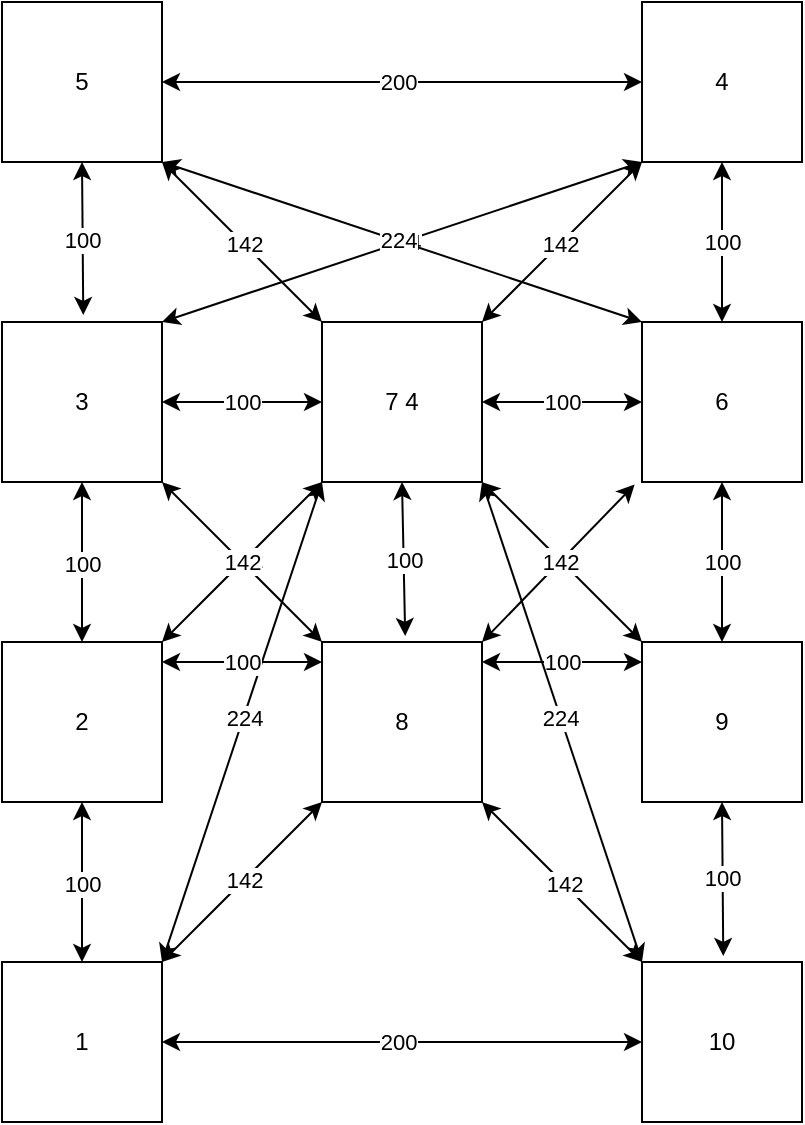 <mxfile version="24.4.10" type="github">
  <diagram name="Страница — 1" id="DIJlp7tnzuS37XVsPfIc">
    <mxGraphModel dx="1982" dy="654" grid="1" gridSize="10" guides="1" tooltips="1" connect="1" arrows="1" fold="1" page="1" pageScale="1" pageWidth="827" pageHeight="1169" math="0" shadow="0">
      <root>
        <mxCell id="0" />
        <mxCell id="1" parent="0" />
        <mxCell id="M3KhHOgO-HuE98DU4ReT-1" value="3" style="whiteSpace=wrap;html=1;aspect=fixed;" parent="1" vertex="1">
          <mxGeometry x="-680" y="200" width="80" height="80" as="geometry" />
        </mxCell>
        <mxCell id="M3KhHOgO-HuE98DU4ReT-2" value="5" style="whiteSpace=wrap;html=1;aspect=fixed;" parent="1" vertex="1">
          <mxGeometry x="-680" y="40" width="80" height="80" as="geometry" />
        </mxCell>
        <mxCell id="M3KhHOgO-HuE98DU4ReT-3" value="6" style="whiteSpace=wrap;html=1;aspect=fixed;" parent="1" vertex="1">
          <mxGeometry x="-360" y="200" width="80" height="80" as="geometry" />
        </mxCell>
        <mxCell id="M3KhHOgO-HuE98DU4ReT-4" value="1" style="whiteSpace=wrap;html=1;aspect=fixed;" parent="1" vertex="1">
          <mxGeometry x="-680" y="520" width="80" height="80" as="geometry" />
        </mxCell>
        <mxCell id="M3KhHOgO-HuE98DU4ReT-5" value="7 4" style="whiteSpace=wrap;html=1;aspect=fixed;" parent="1" vertex="1">
          <mxGeometry x="-520" y="200" width="80" height="80" as="geometry" />
        </mxCell>
        <mxCell id="M3KhHOgO-HuE98DU4ReT-6" value="10" style="whiteSpace=wrap;html=1;aspect=fixed;" parent="1" vertex="1">
          <mxGeometry x="-360" y="520" width="80" height="80" as="geometry" />
        </mxCell>
        <mxCell id="M3KhHOgO-HuE98DU4ReT-7" value="4" style="whiteSpace=wrap;html=1;aspect=fixed;" parent="1" vertex="1">
          <mxGeometry x="-360" y="40" width="80" height="80" as="geometry" />
        </mxCell>
        <mxCell id="1uYi_ieeCgbg2i5ZVmK_-13" value="100" style="endArrow=classic;startArrow=classic;html=1;rounded=0;exitX=0.5;exitY=0;exitDx=0;exitDy=0;entryX=0.5;entryY=1;entryDx=0;entryDy=0;" parent="1" source="M3KhHOgO-HuE98DU4ReT-3" target="M3KhHOgO-HuE98DU4ReT-7" edge="1">
          <mxGeometry x="0.016" width="50" height="50" relative="1" as="geometry">
            <mxPoint x="-630" y="290" as="sourcePoint" />
            <mxPoint x="-630" y="210" as="targetPoint" />
            <mxPoint as="offset" />
          </mxGeometry>
        </mxCell>
        <mxCell id="1uYi_ieeCgbg2i5ZVmK_-14" value="100" style="endArrow=classic;startArrow=classic;html=1;rounded=0;exitX=0.5;exitY=0;exitDx=0;exitDy=0;entryX=0.5;entryY=1;entryDx=0;entryDy=0;" parent="1" source="MsNE0pX02MUaJKzahq33-3" target="M3KhHOgO-HuE98DU4ReT-3" edge="1">
          <mxGeometry width="50" height="50" relative="1" as="geometry">
            <mxPoint x="-620" y="300" as="sourcePoint" />
            <mxPoint x="-620" y="220" as="targetPoint" />
          </mxGeometry>
        </mxCell>
        <mxCell id="MsNE0pX02MUaJKzahq33-1" value="8" style="whiteSpace=wrap;html=1;aspect=fixed;" parent="1" vertex="1">
          <mxGeometry x="-520" y="360" width="80" height="80" as="geometry" />
        </mxCell>
        <mxCell id="MsNE0pX02MUaJKzahq33-2" value="2" style="whiteSpace=wrap;html=1;aspect=fixed;" parent="1" vertex="1">
          <mxGeometry x="-680" y="360" width="80" height="80" as="geometry" />
        </mxCell>
        <mxCell id="MsNE0pX02MUaJKzahq33-3" value="9" style="whiteSpace=wrap;html=1;aspect=fixed;" parent="1" vertex="1">
          <mxGeometry x="-360" y="360" width="80" height="80" as="geometry" />
        </mxCell>
        <mxCell id="MsNE0pX02MUaJKzahq33-7" value="100" style="endArrow=classic;startArrow=classic;html=1;rounded=0;exitX=0.5;exitY=1;exitDx=0;exitDy=0;entryX=0.508;entryY=-0.044;entryDx=0;entryDy=0;entryPerimeter=0;" parent="1" source="M3KhHOgO-HuE98DU4ReT-2" target="M3KhHOgO-HuE98DU4ReT-1" edge="1">
          <mxGeometry x="0.016" width="50" height="50" relative="1" as="geometry">
            <mxPoint x="-514" y="169" as="sourcePoint" />
            <mxPoint x="-590" y="170" as="targetPoint" />
            <mxPoint as="offset" />
          </mxGeometry>
        </mxCell>
        <mxCell id="MsNE0pX02MUaJKzahq33-9" value="100" style="endArrow=classic;startArrow=classic;html=1;rounded=0;exitX=0.5;exitY=1;exitDx=0;exitDy=0;entryX=0.5;entryY=0;entryDx=0;entryDy=0;" parent="1" source="MsNE0pX02MUaJKzahq33-2" target="M3KhHOgO-HuE98DU4ReT-4" edge="1">
          <mxGeometry x="0.016" width="50" height="50" relative="1" as="geometry">
            <mxPoint x="-620" y="220" as="sourcePoint" />
            <mxPoint x="-619" y="246" as="targetPoint" />
            <mxPoint as="offset" />
          </mxGeometry>
        </mxCell>
        <mxCell id="MsNE0pX02MUaJKzahq33-10" value="142" style="endArrow=classic;startArrow=classic;html=1;rounded=0;exitX=1;exitY=0;exitDx=0;exitDy=0;entryX=0;entryY=1;entryDx=0;entryDy=0;" parent="1" source="M3KhHOgO-HuE98DU4ReT-4" target="MsNE0pX02MUaJKzahq33-1" edge="1">
          <mxGeometry x="0.016" width="50" height="50" relative="1" as="geometry">
            <mxPoint x="-610" y="230" as="sourcePoint" />
            <mxPoint x="-609" y="256" as="targetPoint" />
            <mxPoint as="offset" />
          </mxGeometry>
        </mxCell>
        <mxCell id="MsNE0pX02MUaJKzahq33-11" value="142" style="endArrow=classic;startArrow=classic;html=1;rounded=0;exitX=1;exitY=1;exitDx=0;exitDy=0;entryX=0;entryY=0;entryDx=0;entryDy=0;" parent="1" source="MsNE0pX02MUaJKzahq33-1" target="M3KhHOgO-HuE98DU4ReT-6" edge="1">
          <mxGeometry x="0.016" width="50" height="50" relative="1" as="geometry">
            <mxPoint x="-590" y="490" as="sourcePoint" />
            <mxPoint x="-512" y="486" as="targetPoint" />
            <mxPoint as="offset" />
          </mxGeometry>
        </mxCell>
        <mxCell id="MsNE0pX02MUaJKzahq33-15" value="100" style="endArrow=classic;startArrow=classic;html=1;rounded=0;exitX=0.5;exitY=1;exitDx=0;exitDy=0;entryX=0.5;entryY=0;entryDx=0;entryDy=0;" parent="1" source="M3KhHOgO-HuE98DU4ReT-1" target="MsNE0pX02MUaJKzahq33-2" edge="1">
          <mxGeometry x="0.016" width="50" height="50" relative="1" as="geometry">
            <mxPoint x="-630" y="170" as="sourcePoint" />
            <mxPoint x="-629" y="206" as="targetPoint" />
            <mxPoint as="offset" />
          </mxGeometry>
        </mxCell>
        <mxCell id="MsNE0pX02MUaJKzahq33-17" value="100" style="endArrow=classic;startArrow=classic;html=1;rounded=0;exitX=0.508;exitY=-0.038;exitDx=0;exitDy=0;entryX=0.5;entryY=1;entryDx=0;entryDy=0;exitPerimeter=0;" parent="1" source="M3KhHOgO-HuE98DU4ReT-6" target="MsNE0pX02MUaJKzahq33-3" edge="1">
          <mxGeometry width="50" height="50" relative="1" as="geometry">
            <mxPoint x="-310" y="370" as="sourcePoint" />
            <mxPoint x="-310" y="290" as="targetPoint" />
          </mxGeometry>
        </mxCell>
        <mxCell id="MsNE0pX02MUaJKzahq33-18" value="142" style="endArrow=classic;startArrow=classic;html=1;rounded=0;exitX=1;exitY=1;exitDx=0;exitDy=0;entryX=0;entryY=0;entryDx=0;entryDy=0;" parent="1" source="M3KhHOgO-HuE98DU4ReT-2" target="M3KhHOgO-HuE98DU4ReT-5" edge="1">
          <mxGeometry x="0.016" width="50" height="50" relative="1" as="geometry">
            <mxPoint x="-630" y="130" as="sourcePoint" />
            <mxPoint x="-629" y="206" as="targetPoint" />
            <mxPoint as="offset" />
          </mxGeometry>
        </mxCell>
        <mxCell id="MsNE0pX02MUaJKzahq33-19" value="142" style="endArrow=classic;startArrow=classic;html=1;rounded=0;exitX=0;exitY=1;exitDx=0;exitDy=0;entryX=1;entryY=0;entryDx=0;entryDy=0;" parent="1" source="M3KhHOgO-HuE98DU4ReT-7" target="M3KhHOgO-HuE98DU4ReT-5" edge="1">
          <mxGeometry x="0.016" width="50" height="50" relative="1" as="geometry">
            <mxPoint x="-590" y="90" as="sourcePoint" />
            <mxPoint x="-513" y="248" as="targetPoint" />
            <mxPoint as="offset" />
          </mxGeometry>
        </mxCell>
        <mxCell id="MsNE0pX02MUaJKzahq33-20" value="100" style="endArrow=classic;startArrow=classic;html=1;rounded=0;exitX=0.5;exitY=1;exitDx=0;exitDy=0;entryX=0.52;entryY=-0.038;entryDx=0;entryDy=0;entryPerimeter=0;" parent="1" source="M3KhHOgO-HuE98DU4ReT-5" target="MsNE0pX02MUaJKzahq33-1" edge="1">
          <mxGeometry x="0.016" width="50" height="50" relative="1" as="geometry">
            <mxPoint x="-350" y="90" as="sourcePoint" />
            <mxPoint x="-430" y="250" as="targetPoint" />
            <mxPoint as="offset" />
          </mxGeometry>
        </mxCell>
        <mxCell id="MsNE0pX02MUaJKzahq33-21" value="100" style="endArrow=classic;startArrow=classic;html=1;rounded=0;exitX=0;exitY=0.5;exitDx=0;exitDy=0;entryX=1;entryY=0.5;entryDx=0;entryDy=0;" parent="1" source="M3KhHOgO-HuE98DU4ReT-5" target="M3KhHOgO-HuE98DU4ReT-1" edge="1">
          <mxGeometry x="0.012" width="50" height="50" relative="1" as="geometry">
            <mxPoint x="-630" y="130" as="sourcePoint" />
            <mxPoint x="-629" y="206" as="targetPoint" />
            <mxPoint as="offset" />
          </mxGeometry>
        </mxCell>
        <mxCell id="MsNE0pX02MUaJKzahq33-22" value="200" style="endArrow=classic;startArrow=classic;html=1;rounded=0;exitX=0;exitY=0.5;exitDx=0;exitDy=0;entryX=1;entryY=0.5;entryDx=0;entryDy=0;" parent="1" source="M3KhHOgO-HuE98DU4ReT-7" target="M3KhHOgO-HuE98DU4ReT-2" edge="1">
          <mxGeometry x="0.016" width="50" height="50" relative="1" as="geometry">
            <mxPoint x="-510" y="250" as="sourcePoint" />
            <mxPoint x="-590" y="250" as="targetPoint" />
            <mxPoint as="offset" />
          </mxGeometry>
        </mxCell>
        <mxCell id="MsNE0pX02MUaJKzahq33-23" value="200" style="endArrow=classic;startArrow=classic;html=1;rounded=0;entryX=1;entryY=0.5;entryDx=0;entryDy=0;exitX=0;exitY=0.5;exitDx=0;exitDy=0;" parent="1" source="M3KhHOgO-HuE98DU4ReT-6" target="M3KhHOgO-HuE98DU4ReT-4" edge="1">
          <mxGeometry x="0.016" width="50" height="50" relative="1" as="geometry">
            <mxPoint x="-400" y="560" as="sourcePoint" />
            <mxPoint x="-570" y="560" as="targetPoint" />
            <mxPoint as="offset" />
          </mxGeometry>
        </mxCell>
        <mxCell id="MsNE0pX02MUaJKzahq33-25" value="100" style="endArrow=classic;startArrow=classic;html=1;rounded=0;exitX=0;exitY=0.5;exitDx=0;exitDy=0;entryX=1;entryY=0.5;entryDx=0;entryDy=0;" parent="1" source="M3KhHOgO-HuE98DU4ReT-3" target="M3KhHOgO-HuE98DU4ReT-5" edge="1">
          <mxGeometry x="0.012" width="50" height="50" relative="1" as="geometry">
            <mxPoint x="-513" y="411" as="sourcePoint" />
            <mxPoint x="-590" y="410" as="targetPoint" />
            <mxPoint as="offset" />
          </mxGeometry>
        </mxCell>
        <mxCell id="MsNE0pX02MUaJKzahq33-27" value="142" style="endArrow=classic;startArrow=classic;html=1;rounded=0;exitX=1;exitY=0;exitDx=0;exitDy=0;entryX=0;entryY=1;entryDx=0;entryDy=0;" parent="1" source="MsNE0pX02MUaJKzahq33-2" target="M3KhHOgO-HuE98DU4ReT-5" edge="1">
          <mxGeometry x="0.016" width="50" height="50" relative="1" as="geometry">
            <mxPoint x="-590" y="530" as="sourcePoint" />
            <mxPoint x="-510" y="450" as="targetPoint" />
            <mxPoint as="offset" />
          </mxGeometry>
        </mxCell>
        <mxCell id="MsNE0pX02MUaJKzahq33-28" value="142" style="endArrow=classic;startArrow=classic;html=1;rounded=0;exitX=0;exitY=0;exitDx=0;exitDy=0;entryX=1;entryY=1;entryDx=0;entryDy=0;" parent="1" source="MsNE0pX02MUaJKzahq33-1" target="M3KhHOgO-HuE98DU4ReT-1" edge="1">
          <mxGeometry width="50" height="50" relative="1" as="geometry">
            <mxPoint x="-590" y="370" as="sourcePoint" />
            <mxPoint x="-510" y="290" as="targetPoint" />
            <mxPoint as="offset" />
          </mxGeometry>
        </mxCell>
        <mxCell id="MsNE0pX02MUaJKzahq33-29" value="142" style="endArrow=classic;startArrow=classic;html=1;rounded=0;exitX=0;exitY=0;exitDx=0;exitDy=0;entryX=1;entryY=1;entryDx=0;entryDy=0;" parent="1" source="MsNE0pX02MUaJKzahq33-3" target="M3KhHOgO-HuE98DU4ReT-5" edge="1">
          <mxGeometry x="0.016" width="50" height="50" relative="1" as="geometry">
            <mxPoint x="-360" y="370" as="sourcePoint" />
            <mxPoint x="-440" y="290" as="targetPoint" />
            <mxPoint as="offset" />
          </mxGeometry>
        </mxCell>
        <mxCell id="MsNE0pX02MUaJKzahq33-31" value="142" style="endArrow=classic;startArrow=classic;html=1;rounded=0;exitX=1;exitY=0;exitDx=0;exitDy=0;entryX=-0.046;entryY=1.016;entryDx=0;entryDy=0;entryPerimeter=0;" parent="1" source="MsNE0pX02MUaJKzahq33-1" target="M3KhHOgO-HuE98DU4ReT-3" edge="1">
          <mxGeometry x="0.016" width="50" height="50" relative="1" as="geometry">
            <mxPoint x="-350" y="370" as="sourcePoint" />
            <mxPoint x="-430" y="290" as="targetPoint" />
            <mxPoint as="offset" />
          </mxGeometry>
        </mxCell>
        <mxCell id="MsNE0pX02MUaJKzahq33-32" value="224" style="endArrow=classic;startArrow=classic;html=1;rounded=0;exitX=1;exitY=0;exitDx=0;exitDy=0;entryX=0;entryY=1;entryDx=0;entryDy=0;" parent="1" source="M3KhHOgO-HuE98DU4ReT-4" target="M3KhHOgO-HuE98DU4ReT-5" edge="1">
          <mxGeometry x="0.016" width="50" height="50" relative="1" as="geometry">
            <mxPoint x="-590" y="530" as="sourcePoint" />
            <mxPoint x="-510" y="450" as="targetPoint" />
            <mxPoint as="offset" />
          </mxGeometry>
        </mxCell>
        <mxCell id="MsNE0pX02MUaJKzahq33-33" value="100" style="endArrow=classic;startArrow=classic;html=1;rounded=0;exitX=0;exitY=0.5;exitDx=0;exitDy=0;entryX=1;entryY=0.5;entryDx=0;entryDy=0;" parent="1" edge="1">
          <mxGeometry x="0.012" width="50" height="50" relative="1" as="geometry">
            <mxPoint x="-520" y="370" as="sourcePoint" />
            <mxPoint x="-600" y="370" as="targetPoint" />
            <mxPoint as="offset" />
          </mxGeometry>
        </mxCell>
        <mxCell id="MsNE0pX02MUaJKzahq33-34" value="100" style="endArrow=classic;startArrow=classic;html=1;rounded=0;exitX=0;exitY=0.5;exitDx=0;exitDy=0;entryX=1;entryY=0.5;entryDx=0;entryDy=0;" parent="1" edge="1">
          <mxGeometry x="0.012" width="50" height="50" relative="1" as="geometry">
            <mxPoint x="-360" y="370" as="sourcePoint" />
            <mxPoint x="-440" y="370" as="targetPoint" />
            <mxPoint as="offset" />
          </mxGeometry>
        </mxCell>
        <mxCell id="MsNE0pX02MUaJKzahq33-35" value="224" style="endArrow=classic;startArrow=classic;html=1;rounded=0;exitX=0;exitY=0;exitDx=0;exitDy=0;entryX=1;entryY=1;entryDx=0;entryDy=0;" parent="1" source="M3KhHOgO-HuE98DU4ReT-6" target="M3KhHOgO-HuE98DU4ReT-5" edge="1">
          <mxGeometry x="0.016" width="50" height="50" relative="1" as="geometry">
            <mxPoint x="-590" y="530" as="sourcePoint" />
            <mxPoint x="-510" y="290" as="targetPoint" />
            <mxPoint as="offset" />
          </mxGeometry>
        </mxCell>
        <mxCell id="MUWC88UxKjHGGo7M32oK-1" value="224" style="endArrow=classic;startArrow=classic;html=1;rounded=0;exitX=1;exitY=0;exitDx=0;exitDy=0;entryX=0;entryY=1;entryDx=0;entryDy=0;" edge="1" parent="1" source="M3KhHOgO-HuE98DU4ReT-1" target="M3KhHOgO-HuE98DU4ReT-7">
          <mxGeometry width="50" height="50" relative="1" as="geometry">
            <mxPoint x="-590" y="530" as="sourcePoint" />
            <mxPoint x="-510" y="290" as="targetPoint" />
            <mxPoint as="offset" />
          </mxGeometry>
        </mxCell>
        <mxCell id="MUWC88UxKjHGGo7M32oK-2" value="224" style="endArrow=classic;startArrow=classic;html=1;rounded=0;exitX=0;exitY=0;exitDx=0;exitDy=0;entryX=1;entryY=1;entryDx=0;entryDy=0;" edge="1" parent="1" source="M3KhHOgO-HuE98DU4ReT-3" target="M3KhHOgO-HuE98DU4ReT-2">
          <mxGeometry x="0.016" width="50" height="50" relative="1" as="geometry">
            <mxPoint x="-590" y="210" as="sourcePoint" />
            <mxPoint x="-350" y="130" as="targetPoint" />
            <mxPoint as="offset" />
          </mxGeometry>
        </mxCell>
      </root>
    </mxGraphModel>
  </diagram>
</mxfile>
